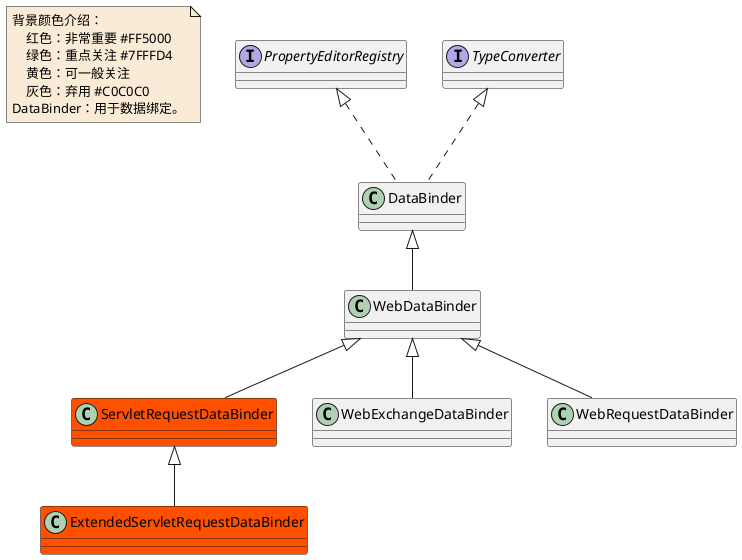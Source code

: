 @startuml

note  as N1 #FAEBD7
    背景颜色介绍：
        红色：非常重要 #FF5000
        绿色：重点关注 #7FFFD4
        黄色：可一般关注
        灰色：弃用 #C0C0C0
    DataBinder：用于数据绑定。
end note


class DataBinder
interface PropertyEditorRegistry
interface TypeConverter
class ExtendedServletRequestDataBinder #FF5000
class ServletRequestDataBinder #FF5000
class WebDataBinder
class WebExchangeDataBinder
class WebRequestDataBinder

DataBinder <|-- WebDataBinder


PropertyEditorRegistry <|.. DataBinder


ServletRequestDataBinder <|-- ExtendedServletRequestDataBinder

TypeConverter <|.. DataBinder

WebDataBinder <|-- ServletRequestDataBinder
WebDataBinder <|-- WebExchangeDataBinder
WebDataBinder <|-- WebRequestDataBinder

@enduml
